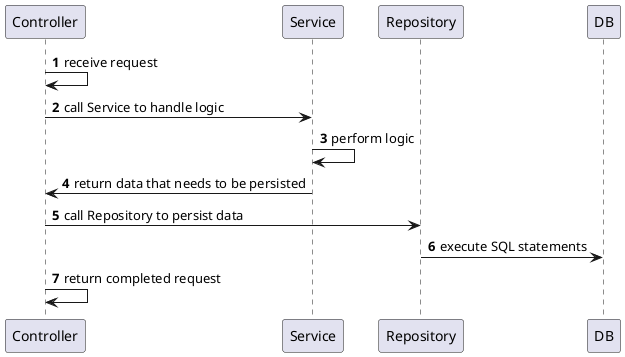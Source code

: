 @startuml
autonumber
    Controller -> Controller: receive request
    Controller -> Service: call Service to handle logic
    Service -> Service: perform logic
    Service -> Controller: return data that needs to be persisted
    Controller -> Repository: call Repository to persist data
    Repository -> DB: execute SQL statements
    Controller -> Controller: return completed request
@enduml